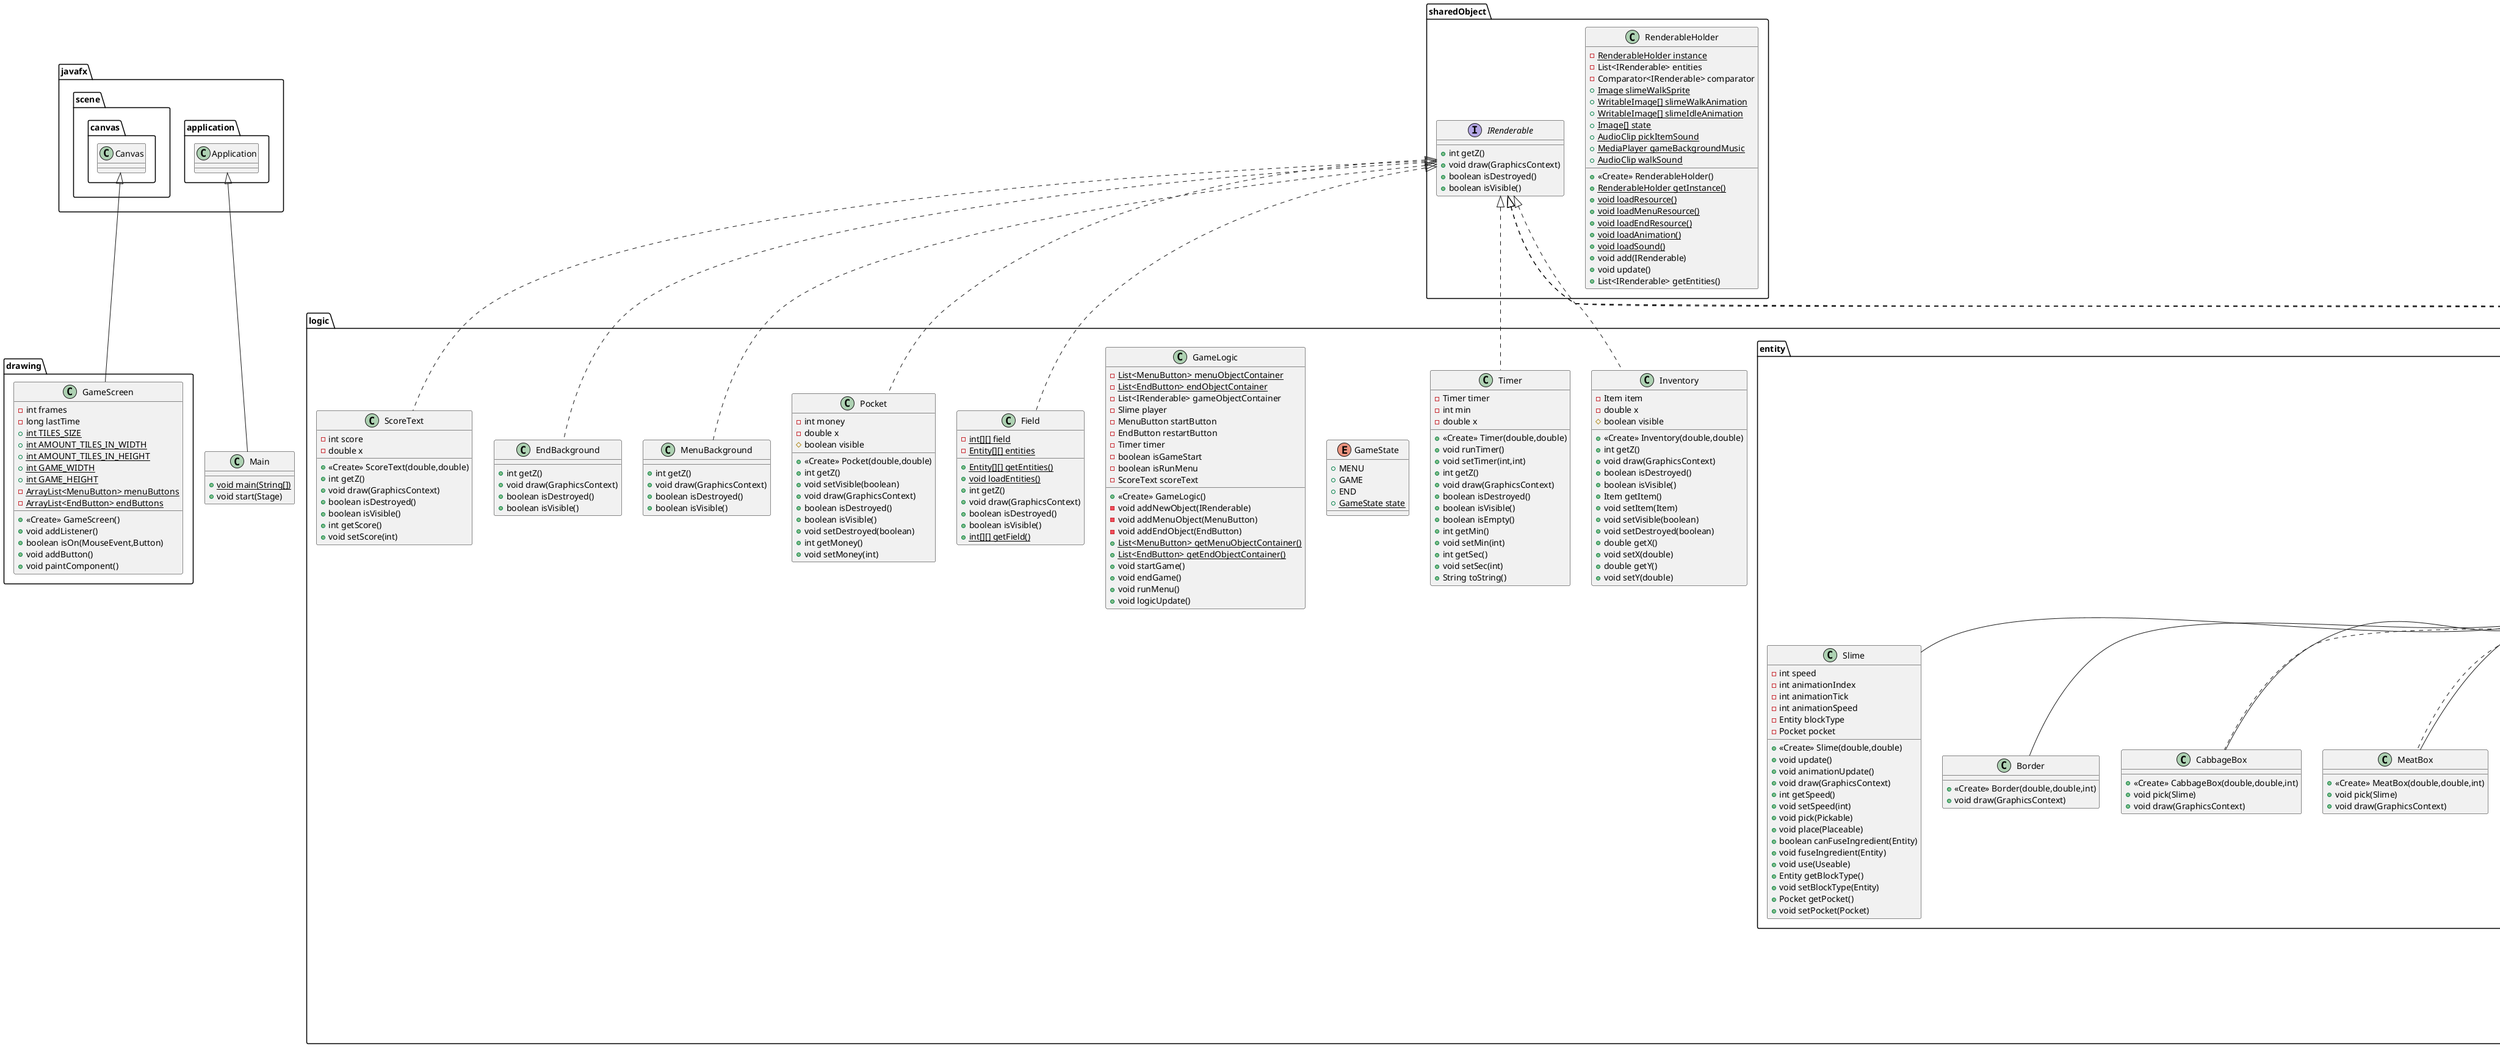 @startuml
class logic.button.RestartButton {
+ <<Create>> RestartButton(double,double,int,double,int)
+ void click()
+ void draw(GraphicsContext)
}
class logic.item.Bread {
+ <<Create>> Bread(double,double)
+ void draw(GraphicsContext)
+ Item afterSlice()
}
class logic.entity.CuttingBoard {
- int status
~ boolean onUse
+ <<Create>> CuttingBoard(double,double,int)
+ void pick(Slime)
+ void place(Slime)
+ void use(Slime)
+ void draw(GraphicsContext)
+ boolean isOnUse()
}
class logic.item.SlicedBread {
+ <<Create>> SlicedBread(double,double)
+ Item afterUpgrade()
+ void draw(GraphicsContext)
}
abstract class logic.button.MenuButton {
# Rectangle hitBox
+ <<Create>> MenuButton(double,double,int,double,int)
+ boolean isVisible()
}
abstract class logic.button.EndButton {
+ <<Create>> EndButton(double,double,int,double,int)
+ boolean isVisible()
}
class logic.Inventory {
- Item item
- double x
# boolean visible
+ <<Create>> Inventory(double,double)
+ int getZ()
+ void draw(GraphicsContext)
+ boolean isDestroyed()
+ boolean isVisible()
+ Item getItem()
+ void setItem(Item)
+ void setVisible(boolean)
+ void setDestroyed(boolean)
+ double getX()
+ void setX(double)
+ double getY()
+ void setY(double)
}
class logic.item.BreadCabbage {
+ <<Create>> BreadCabbage(double,double)
+ void draw(GraphicsContext)
+ Item afterUpgrade()
}
class logic.Timer {
- Timer timer
- int min
- double x
+ <<Create>> Timer(double,double)
+ void runTimer()
+ void setTimer(int,int)
+ int getZ()
+ void draw(GraphicsContext)
+ boolean isDestroyed()
+ boolean isVisible()
+ boolean isEmpty()
+ int getMin()
+ void setMin(int)
+ int getSec()
+ void setSec(int)
+ String toString()
}
class logic.entity.Table {
+ <<Create>> Table(double,double,int)
+ void pick(Slime)
+ void place(Slime)
+ void draw(GraphicsContext)
}
class logic.entity.Slime {
- int speed
- int animationIndex
- int animationTick
- int animationSpeed
- Entity blockType
- Pocket pocket
+ <<Create>> Slime(double,double)
+ void update()
+ void animationUpdate()
+ void draw(GraphicsContext)
+ int getSpeed()
+ void setSpeed(int)
+ void pick(Pickable)
+ void place(Placeable)
+ boolean canFuseIngredient(Entity)
+ void fuseIngredient(Entity)
+ void use(Useable)
+ Entity getBlockType()
+ void setBlockType(Entity)
+ Pocket getPocket()
+ void setPocket(Pocket)
}
interface logic.item.Sellable {
~ int sell()
}
class input.InputUtility {
- boolean leftClickTrigger
- {static} ArrayList<KeyCode> keyboardInputs
+ {static} void setKeyPressed(KeyCode,boolean)
+ {static} boolean getKeyPressed(KeyCode)
+ {static} ArrayList<KeyCode> getKeyboardInputs()
}
class logic.item.BreadCabbageMeat {
+ <<Create>> BreadCabbageMeat(double,double)
+ void draw(GraphicsContext)
+ Item afterUpgrade()
}
enum logic.GameState {
+  MENU
+  GAME
+  END
+ {static} GameState state
}
class logic.button.StartButton {
+ <<Create>> StartButton(double,double,int,int,int)
+ void click()
+ void draw(GraphicsContext)
}
class logic.entity.Border {
+ <<Create>> Border(double,double,int)
+ void draw(GraphicsContext)
}
class logic.entity.MeatBox {
+ <<Create>> MeatBox(double,double,int)
+ void pick(Slime)
+ void draw(GraphicsContext)
}
class logic.GameLogic {
- {static} List<MenuButton> menuObjectContainer
- {static} List<EndButton> endObjectContainer
- List<IRenderable> gameObjectContainer
- Slime player
- MenuButton startButton
- EndButton restartButton
- Timer timer
- boolean isGameStart
- boolean isRunMenu
- ScoreText scoreText
+ <<Create>> GameLogic()
- void addNewObject(IRenderable)
- void addMenuObject(MenuButton)
- void addEndObject(EndButton)
+ {static} List<MenuButton> getMenuObjectContainer()
+ {static} List<EndButton> getEndObjectContainer()
+ void startGame()
+ void endGame()
+ void runMenu()
+ void logicUpdate()
}
abstract class logic.entity.Entity {
# double x
# double width
# int z
# boolean visible
# Rectangle hitBox
# Inventory inventory
+ <<Create>> Entity(double,double,int,double,double)
# void drawHItBox(GraphicsContext)
+ void setHitBox(double,double,double,double)
+ Rectangle getHitBox()
+ boolean isDestroyed()
+ boolean isVisible()
+ int getZ()
+ Inventory getInventory()
+ void setDestroyed(boolean)
+ void setVisible(boolean)
+ void setInventory(Inventory)
}
class logic.entity.BreadBox {
+ <<Create>> BreadBox(double,double,int)
+ void pick(Slime)
+ void draw(GraphicsContext)
}
class drawing.GameScreen {
- int frames
- long lastTime
+ {static} int TILES_SIZE
+ {static} int AMOUNT_TILES_IN_WIDTH
+ {static} int AMOUNT_TILES_IN_HEIGHT
+ {static} int GAME_WIDTH
+ {static} int GAME_HEIGHT
- {static} ArrayList<MenuButton> menuButtons
- {static} ArrayList<EndButton> endButtons
+ <<Create>> GameScreen()
+ void addListener()
+ boolean isOn(MouseEvent,Button)
+ void addButton()
+ void paintComponent()
}
abstract class logic.button.Button {
# double x
# int z
- boolean isMouseOver
# double width
# boolean visible
# Rectangle hitBox
+ <<Create>> Button(double,double,int,double,int)
+ void setHitBox(double,double,double,double)
+ Rectangle getHitBox()
+ {abstract}void click()
+ {abstract}boolean isVisible()
+ int getZ()
+ boolean isDestroyed()
+ boolean isMouseOver()
+ void setMouseOver(boolean)
}
class logic.Pocket {
- int money
- double x
# boolean visible
+ <<Create>> Pocket(double,double)
+ int getZ()
+ void setVisible(boolean)
+ void draw(GraphicsContext)
+ boolean isDestroyed()
+ boolean isVisible()
+ void setDestroyed(boolean)
+ int getMoney()
+ void setMoney(int)
}
interface logic.item.Upgradeable {
~ Item afterUpgrade()
}
class logic.entity.Boat {
+ <<Create>> Boat(double,double,int)
+ void draw(GraphicsContext)
+ void place(Slime)
}
class logic.item.SlicedTomato {
+ <<Create>> SlicedTomato(double,double)
+ void draw(GraphicsContext)
}
class logic.item.BreadCabbageMeatTomato {
+ <<Create>> BreadCabbageMeatTomato(double,double)
+ void draw(GraphicsContext)
+ Item afterUpgrade()
}
interface logic.entity.ability.Useable {
+ void use(Slime)
}
class logic.item.Cabbage {
+ <<Create>> Cabbage(double,double)
+ void draw(GraphicsContext)
+ Item afterSlice()
}
class logic.item.Burger {
+ <<Create>> Burger(double,double)
+ void draw(GraphicsContext)
+ int sell()
}
class logic.MenuBackground {
+ int getZ()
+ void draw(GraphicsContext)
+ boolean isDestroyed()
+ boolean isVisible()
}
class Main {
+ {static} void main(String[])
+ void start(Stage)
}
interface logic.entity.ability.Placeable {
~ void place(Slime)
}
interface logic.item.Sliceable {
~ Item afterSlice()
}
class logic.button.HomeButton {
+ <<Create>> HomeButton(double,double,int,double,int)
+ void click()
+ void draw(GraphicsContext)
}
class logic.entity.Oven {
- boolean isCooking
+ <<Create>> Oven(double,double,int)
+ void pick(Slime)
+ void place(Slime)
+ void use(Slime)
+ void draw(GraphicsContext)
+ boolean isCooking()
}
class utils.MethodUtils {
+ {static} boolean canPass(double,double,double,double,Entity[][])
+ {static} Entity findBlockType(double,double,Entity[][])
}
class sharedObject.RenderableHolder {
- {static} RenderableHolder instance
- List<IRenderable> entities
- Comparator<IRenderable> comparator
+ {static} Image slimeWalkSprite
+ {static} WritableImage[] slimeWalkAnimation
+ {static} WritableImage[] slimeIdleAnimation
+ {static} Image[] state
+ {static} AudioClip pickItemSound
+ {static} MediaPlayer gameBackgroundMusic
+ {static} AudioClip walkSound
+ <<Create>> RenderableHolder()
+ {static} RenderableHolder getInstance()
+ {static} void loadResource()
+ {static} void loadMenuResource()
+ {static} void loadEndResource()
+ {static} void loadAnimation()
+ {static} void loadSound()
+ void add(IRenderable)
+ void update()
+ List<IRenderable> getEntities()
}
class logic.entity.TrashCan {
+ <<Create>> TrashCan(double,double,int)
+ void place(Slime)
+ void draw(GraphicsContext)
}
class logic.entity.TomatoBox {
+ <<Create>> TomatoBox(double,double,int)
+ void pick(Slime)
+ void draw(GraphicsContext)
}
class logic.item.Tomato {
+ <<Create>> Tomato(double,double)
+ void draw(GraphicsContext)
+ Item afterSlice()
}
class logic.EndBackground {
+ int getZ()
+ void draw(GraphicsContext)
+ boolean isDestroyed()
+ boolean isVisible()
}
class logic.ScoreText {
- int score
- double x
+ <<Create>> ScoreText(double,double)
+ int getZ()
+ void draw(GraphicsContext)
+ boolean isDestroyed()
+ boolean isVisible()
+ int getScore()
+ void setScore(int)
}
class logic.Field {
- {static} int[][] field
- {static} Entity[][] entities
+ {static} Entity[][] getEntities()
+ {static} void loadEntities()
+ int getZ()
+ void draw(GraphicsContext)
+ boolean isDestroyed()
+ boolean isVisible()
+ {static} int[][] getField()
}
class logic.item.SlicedCabbage {
+ <<Create>> SlicedCabbage(double,double)
+ void draw(GraphicsContext)
}
interface logic.item.Cookable {
~ Item afterCooked()
}
class logic.entity.CabbageBox {
+ <<Create>> CabbageBox(double,double,int)
+ void pick(Slime)
+ void draw(GraphicsContext)
}
class logic.item.Meat {
+ <<Create>> Meat(double,double)
+ void draw(GraphicsContext)
+ Item afterCooked()
}
interface logic.entity.ability.Pickable {
~ void pick(Slime)
}
interface sharedObject.IRenderable {
+ int getZ()
+ void draw(GraphicsContext)
+ boolean isDestroyed()
+ boolean isVisible()
}
class logic.item.CookedMeat {
+ <<Create>> CookedMeat(double,double)
+ void draw(GraphicsContext)
}
abstract class logic.item.Item {
# boolean visible
# int z
# double x
# String name
+ <<Create>> Item(double,double)
+ int getZ()
+ boolean isDestroyed()
+ boolean isVisible()
+ void setVisible(boolean)
+ void setDestroyed(boolean)
+ void setZ(int)
+ double getX()
+ void setX(double)
+ double getY()
+ void setY(double)
+ String getName()
+ void setName(String)
}


logic.button.EndButton <|-- logic.button.RestartButton
logic.item.Sliceable <|.. logic.item.Bread
logic.item.Item <|-- logic.item.Bread
logic.entity.ability.Placeable <|.. logic.entity.CuttingBoard
logic.entity.ability.Pickable <|.. logic.entity.CuttingBoard
logic.entity.ability.Useable <|.. logic.entity.CuttingBoard
logic.entity.Entity <|-- logic.entity.CuttingBoard
logic.item.Upgradeable <|.. logic.item.SlicedBread
logic.item.Item <|-- logic.item.SlicedBread
sharedObject.IRenderable <|.. logic.button.MenuButton
logic.button.Button <|-- logic.button.MenuButton
logic.button.Button <|-- logic.button.EndButton
sharedObject.IRenderable <|.. logic.Inventory
logic.item.Upgradeable <|.. logic.item.BreadCabbage
logic.item.Item <|-- logic.item.BreadCabbage
sharedObject.IRenderable <|.. logic.Timer
logic.entity.ability.Pickable <|.. logic.entity.Table
logic.entity.ability.Placeable <|.. logic.entity.Table
logic.entity.Entity <|-- logic.entity.Table
logic.entity.Entity <|-- logic.entity.Slime
logic.item.Upgradeable <|.. logic.item.BreadCabbageMeat
logic.item.Item <|-- logic.item.BreadCabbageMeat
logic.button.MenuButton <|-- logic.button.StartButton
logic.entity.Entity <|-- logic.entity.Border
logic.entity.ability.Pickable <|.. logic.entity.MeatBox
logic.entity.Entity <|-- logic.entity.MeatBox
sharedObject.IRenderable <|.. logic.entity.Entity
logic.entity.ability.Pickable <|.. logic.entity.BreadBox
logic.entity.Entity <|-- logic.entity.BreadBox
javafx.scene.canvas.Canvas <|-- drawing.GameScreen
sharedObject.IRenderable <|.. logic.button.Button
sharedObject.IRenderable <|.. logic.Pocket
logic.entity.ability.Placeable <|.. logic.entity.Boat
logic.entity.Entity <|-- logic.entity.Boat
logic.item.Item <|-- logic.item.SlicedTomato
logic.item.Upgradeable <|.. logic.item.BreadCabbageMeatTomato
logic.item.Item <|-- logic.item.BreadCabbageMeatTomato
logic.item.Sliceable <|.. logic.item.Cabbage
logic.item.Item <|-- logic.item.Cabbage
logic.item.Sellable <|.. logic.item.Burger
logic.item.Item <|-- logic.item.Burger
sharedObject.IRenderable <|.. logic.MenuBackground
javafx.application.Application <|-- Main
logic.button.EndButton <|-- logic.button.HomeButton
logic.entity.ability.Pickable <|.. logic.entity.Oven
logic.entity.ability.Placeable <|.. logic.entity.Oven
logic.entity.ability.Useable <|.. logic.entity.Oven
logic.entity.Entity <|-- logic.entity.Oven
logic.entity.ability.Placeable <|.. logic.entity.TrashCan
logic.entity.Entity <|-- logic.entity.TrashCan
logic.entity.ability.Pickable <|.. logic.entity.TomatoBox
logic.entity.Entity <|-- logic.entity.TomatoBox
logic.item.Sliceable <|.. logic.item.Tomato
logic.item.Item <|-- logic.item.Tomato
sharedObject.IRenderable <|.. logic.EndBackground
sharedObject.IRenderable <|.. logic.ScoreText
sharedObject.IRenderable <|.. logic.Field
logic.item.Item <|-- logic.item.SlicedCabbage
logic.entity.ability.Pickable <|.. logic.entity.CabbageBox
logic.entity.Entity <|-- logic.entity.CabbageBox
logic.item.Cookable <|.. logic.item.Meat
logic.item.Item <|-- logic.item.Meat
logic.item.Item <|-- logic.item.CookedMeat
sharedObject.IRenderable <|.. logic.item.Item
@enduml